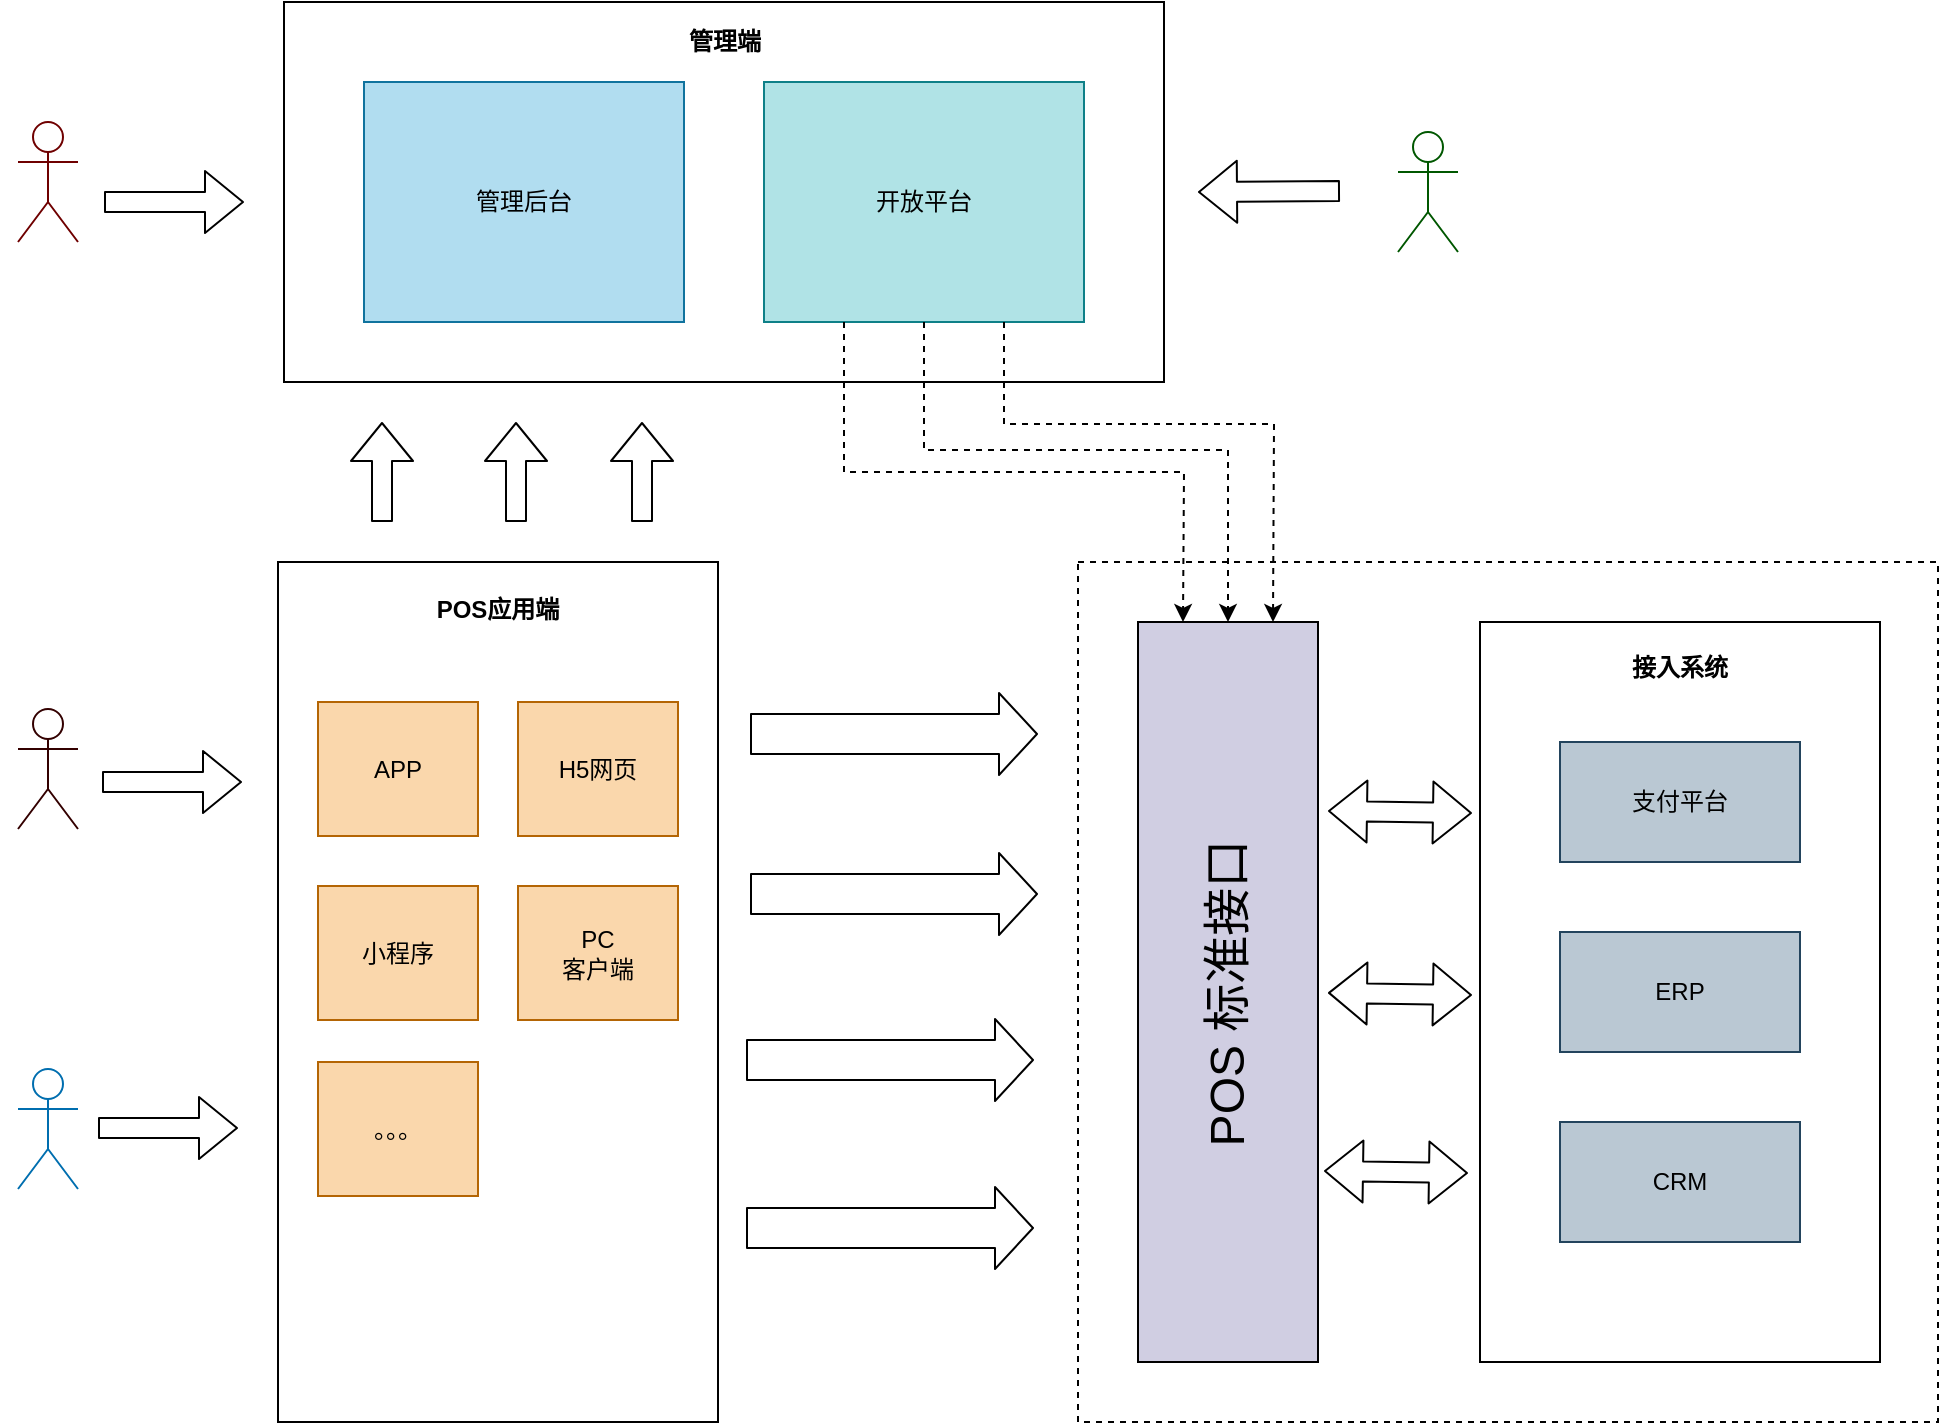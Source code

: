 <mxfile version="12.9.3" type="github">
  <diagram name="Page-1" id="c37626ed-c26b-45fb-9056-f9ebc6bb27b6">
    <mxGraphModel dx="1422" dy="793" grid="0" gridSize="10" guides="1" tooltips="1" connect="1" arrows="1" fold="1" page="0" pageScale="1" pageWidth="1100" pageHeight="850" background="#ffffff" math="0" shadow="0">
      <root>
        <mxCell id="0" />
        <mxCell id="1" parent="0" />
        <mxCell id="PIrvpCnqmbOjqZS7ES-N-35" value="" style="rounded=0;whiteSpace=wrap;html=1;fillColor=none;fontSize=24;align=center;dashed=1;" vertex="1" parent="1">
          <mxGeometry x="570" y="450" width="430" height="430" as="geometry" />
        </mxCell>
        <mxCell id="PIrvpCnqmbOjqZS7ES-N-1" value="" style="rounded=0;whiteSpace=wrap;html=1;fillColor=none;" vertex="1" parent="1">
          <mxGeometry x="170" y="450" width="220" height="430" as="geometry" />
        </mxCell>
        <mxCell id="PIrvpCnqmbOjqZS7ES-N-6" value="POS应用端" style="text;html=1;strokeColor=none;fillColor=none;align=center;verticalAlign=middle;whiteSpace=wrap;rounded=0;fontStyle=1" vertex="1" parent="1">
          <mxGeometry x="246.25" y="464" width="67.5" height="20" as="geometry" />
        </mxCell>
        <mxCell id="PIrvpCnqmbOjqZS7ES-N-23" value="" style="group;fillColor=none;" vertex="1" connectable="0" parent="1">
          <mxGeometry x="771" y="480" width="200" height="370" as="geometry" />
        </mxCell>
        <mxCell id="PIrvpCnqmbOjqZS7ES-N-18" value="" style="rounded=0;whiteSpace=wrap;html=1;fillColor=none;" vertex="1" parent="PIrvpCnqmbOjqZS7ES-N-23">
          <mxGeometry width="200" height="370" as="geometry" />
        </mxCell>
        <mxCell id="PIrvpCnqmbOjqZS7ES-N-19" value="支付平台" style="rounded=0;whiteSpace=wrap;html=1;fillColor=#bac8d3;strokeColor=#23445d;" vertex="1" parent="PIrvpCnqmbOjqZS7ES-N-23">
          <mxGeometry x="40" y="60" width="120" height="60" as="geometry" />
        </mxCell>
        <mxCell id="PIrvpCnqmbOjqZS7ES-N-20" value="ERP" style="rounded=0;whiteSpace=wrap;html=1;fillColor=#bac8d3;strokeColor=#23445d;" vertex="1" parent="PIrvpCnqmbOjqZS7ES-N-23">
          <mxGeometry x="40" y="155" width="120" height="60" as="geometry" />
        </mxCell>
        <mxCell id="PIrvpCnqmbOjqZS7ES-N-21" value="CRM" style="rounded=0;whiteSpace=wrap;html=1;fillColor=#bac8d3;strokeColor=#23445d;" vertex="1" parent="PIrvpCnqmbOjqZS7ES-N-23">
          <mxGeometry x="40" y="250" width="120" height="60" as="geometry" />
        </mxCell>
        <mxCell id="PIrvpCnqmbOjqZS7ES-N-22" value="接入系统" style="text;html=1;strokeColor=none;fillColor=none;align=center;verticalAlign=middle;whiteSpace=wrap;rounded=0;fontStyle=1" vertex="1" parent="PIrvpCnqmbOjqZS7ES-N-23">
          <mxGeometry x="70" y="13" width="60" height="20" as="geometry" />
        </mxCell>
        <mxCell id="PIrvpCnqmbOjqZS7ES-N-26" value="" style="group;rounded=0;" vertex="1" connectable="0" parent="1">
          <mxGeometry x="173" y="170" width="440" height="190" as="geometry" />
        </mxCell>
        <mxCell id="PIrvpCnqmbOjqZS7ES-N-13" value="" style="rounded=0;whiteSpace=wrap;html=1;fillColor=none;" vertex="1" parent="PIrvpCnqmbOjqZS7ES-N-26">
          <mxGeometry width="440" height="190" as="geometry" />
        </mxCell>
        <mxCell id="PIrvpCnqmbOjqZS7ES-N-14" value="管理端" style="text;html=1;strokeColor=none;fillColor=none;align=center;verticalAlign=middle;whiteSpace=wrap;rounded=0;fontStyle=1" vertex="1" parent="PIrvpCnqmbOjqZS7ES-N-26">
          <mxGeometry x="173.684" y="10" width="92.632" height="20" as="geometry" />
        </mxCell>
        <mxCell id="PIrvpCnqmbOjqZS7ES-N-15" value="管理后台" style="rounded=0;whiteSpace=wrap;html=1;fillColor=#b1ddf0;strokeColor=#10739e;" vertex="1" parent="PIrvpCnqmbOjqZS7ES-N-26">
          <mxGeometry x="40" y="40" width="160" height="120" as="geometry" />
        </mxCell>
        <mxCell id="PIrvpCnqmbOjqZS7ES-N-16" value="开放平台" style="rounded=0;whiteSpace=wrap;html=1;fillColor=#b0e3e6;strokeColor=#0e8088;" vertex="1" parent="PIrvpCnqmbOjqZS7ES-N-26">
          <mxGeometry x="240" y="40" width="160" height="120" as="geometry" />
        </mxCell>
        <mxCell id="PIrvpCnqmbOjqZS7ES-N-27" value="" style="group;fillColor=#d0cee2;strokeColor=#56517e;" vertex="1" connectable="0" parent="1">
          <mxGeometry x="600" y="480" width="90" height="370" as="geometry" />
        </mxCell>
        <mxCell id="PIrvpCnqmbOjqZS7ES-N-24" value="" style="rounded=0;whiteSpace=wrap;html=1;fillColor=none;" vertex="1" parent="PIrvpCnqmbOjqZS7ES-N-27">
          <mxGeometry width="90" height="370" as="geometry" />
        </mxCell>
        <mxCell id="PIrvpCnqmbOjqZS7ES-N-25" value="POS 标准接口" style="text;html=1;strokeColor=none;fillColor=none;align=center;verticalAlign=middle;whiteSpace=wrap;rounded=0;fontSize=24;horizontal=0;labelPosition=center;verticalLabelPosition=middle;" vertex="1" parent="PIrvpCnqmbOjqZS7ES-N-27">
          <mxGeometry x="27.5" y="77.426" width="35" height="215.148" as="geometry" />
        </mxCell>
        <mxCell id="PIrvpCnqmbOjqZS7ES-N-28" value="APP" style="rounded=0;whiteSpace=wrap;html=1;fillColor=#fad7ac;strokeColor=#b46504;" vertex="1" parent="1">
          <mxGeometry x="190" y="520" width="80" height="67" as="geometry" />
        </mxCell>
        <mxCell id="PIrvpCnqmbOjqZS7ES-N-30" value="H5网页" style="rounded=0;whiteSpace=wrap;html=1;fillColor=#fad7ac;strokeColor=#b46504;" vertex="1" parent="1">
          <mxGeometry x="290" y="520" width="80" height="67" as="geometry" />
        </mxCell>
        <mxCell id="PIrvpCnqmbOjqZS7ES-N-31" value="小程序" style="rounded=0;whiteSpace=wrap;html=1;fillColor=#fad7ac;strokeColor=#b46504;" vertex="1" parent="1">
          <mxGeometry x="190" y="612" width="80" height="67" as="geometry" />
        </mxCell>
        <mxCell id="PIrvpCnqmbOjqZS7ES-N-32" value="PC &lt;br&gt;客户端" style="rounded=0;whiteSpace=wrap;html=1;fillColor=#fad7ac;strokeColor=#b46504;" vertex="1" parent="1">
          <mxGeometry x="290" y="612" width="80" height="67" as="geometry" />
        </mxCell>
        <mxCell id="PIrvpCnqmbOjqZS7ES-N-36" value="。。。" style="rounded=0;whiteSpace=wrap;html=1;fillColor=#fad7ac;strokeColor=#b46504;" vertex="1" parent="1">
          <mxGeometry x="190" y="700" width="80" height="67" as="geometry" />
        </mxCell>
        <mxCell id="PIrvpCnqmbOjqZS7ES-N-40" value="企业用户" style="shape=umlActor;verticalLabelPosition=bottom;labelBackgroundColor=#ffffff;verticalAlign=top;html=1;outlineConnect=0;rounded=0;fillColor=none;fontSize=12;align=center;strokeColor=#005700;fontColor=#ffffff;" vertex="1" parent="1">
          <mxGeometry x="730" y="235" width="30" height="60" as="geometry" />
        </mxCell>
        <mxCell id="PIrvpCnqmbOjqZS7ES-N-50" value="" style="shape=flexArrow;endArrow=classic;html=1;strokeWidth=1;fontSize=12;width=20;" edge="1" parent="1">
          <mxGeometry width="50" height="50" relative="1" as="geometry">
            <mxPoint x="406" y="536" as="sourcePoint" />
            <mxPoint x="550" y="536" as="targetPoint" />
          </mxGeometry>
        </mxCell>
        <mxCell id="PIrvpCnqmbOjqZS7ES-N-51" value="" style="shape=flexArrow;endArrow=classic;html=1;strokeWidth=1;fontSize=12;width=20;" edge="1" parent="1">
          <mxGeometry width="50" height="50" relative="1" as="geometry">
            <mxPoint x="406" y="616" as="sourcePoint" />
            <mxPoint x="550" y="616" as="targetPoint" />
          </mxGeometry>
        </mxCell>
        <mxCell id="PIrvpCnqmbOjqZS7ES-N-52" value="" style="shape=flexArrow;endArrow=classic;html=1;strokeWidth=1;fontSize=12;width=20;" edge="1" parent="1">
          <mxGeometry width="50" height="50" relative="1" as="geometry">
            <mxPoint x="404" y="699" as="sourcePoint" />
            <mxPoint x="548" y="699" as="targetPoint" />
          </mxGeometry>
        </mxCell>
        <mxCell id="PIrvpCnqmbOjqZS7ES-N-53" value="" style="shape=flexArrow;endArrow=classic;html=1;strokeWidth=1;fontSize=12;width=20;" edge="1" parent="1">
          <mxGeometry width="50" height="50" relative="1" as="geometry">
            <mxPoint x="404" y="783" as="sourcePoint" />
            <mxPoint x="548" y="783" as="targetPoint" />
          </mxGeometry>
        </mxCell>
        <mxCell id="PIrvpCnqmbOjqZS7ES-N-55" value="" style="shape=flexArrow;endArrow=classic;startArrow=classic;html=1;strokeWidth=1;fontSize=12;entryX=0.005;entryY=0.292;entryDx=0;entryDy=0;entryPerimeter=0;" edge="1" parent="1">
          <mxGeometry width="50" height="50" relative="1" as="geometry">
            <mxPoint x="695" y="574.48" as="sourcePoint" />
            <mxPoint x="767" y="575.52" as="targetPoint" />
          </mxGeometry>
        </mxCell>
        <mxCell id="PIrvpCnqmbOjqZS7ES-N-56" value="" style="shape=flexArrow;endArrow=classic;startArrow=classic;html=1;strokeWidth=1;fontSize=12;entryX=0.005;entryY=0.292;entryDx=0;entryDy=0;entryPerimeter=0;" edge="1" parent="1">
          <mxGeometry width="50" height="50" relative="1" as="geometry">
            <mxPoint x="695" y="665.44" as="sourcePoint" />
            <mxPoint x="767" y="666.48" as="targetPoint" />
          </mxGeometry>
        </mxCell>
        <mxCell id="PIrvpCnqmbOjqZS7ES-N-57" value="" style="shape=flexArrow;endArrow=classic;startArrow=classic;html=1;strokeWidth=1;fontSize=12;entryX=0.005;entryY=0.292;entryDx=0;entryDy=0;entryPerimeter=0;" edge="1" parent="1">
          <mxGeometry width="50" height="50" relative="1" as="geometry">
            <mxPoint x="693" y="754.48" as="sourcePoint" />
            <mxPoint x="765" y="755.52" as="targetPoint" />
          </mxGeometry>
        </mxCell>
        <mxCell id="PIrvpCnqmbOjqZS7ES-N-59" value="" style="shape=flexArrow;endArrow=classic;html=1;strokeWidth=1;fontSize=12;" edge="1" parent="1">
          <mxGeometry width="50" height="50" relative="1" as="geometry">
            <mxPoint x="289" y="430" as="sourcePoint" />
            <mxPoint x="289" y="380" as="targetPoint" />
          </mxGeometry>
        </mxCell>
        <mxCell id="PIrvpCnqmbOjqZS7ES-N-60" value="" style="shape=flexArrow;endArrow=classic;html=1;strokeWidth=1;fontSize=12;" edge="1" parent="1">
          <mxGeometry width="50" height="50" relative="1" as="geometry">
            <mxPoint x="352" y="430" as="sourcePoint" />
            <mxPoint x="352" y="380" as="targetPoint" />
          </mxGeometry>
        </mxCell>
        <mxCell id="PIrvpCnqmbOjqZS7ES-N-61" value="" style="shape=flexArrow;endArrow=classic;html=1;strokeWidth=1;fontSize=12;" edge="1" parent="1">
          <mxGeometry width="50" height="50" relative="1" as="geometry">
            <mxPoint x="222" y="430" as="sourcePoint" />
            <mxPoint x="222" y="380" as="targetPoint" />
          </mxGeometry>
        </mxCell>
        <mxCell id="PIrvpCnqmbOjqZS7ES-N-62" value="收银员" style="shape=umlActor;verticalLabelPosition=bottom;labelBackgroundColor=#ffffff;verticalAlign=top;html=1;outlineConnect=0;rounded=0;fillColor=none;fontSize=12;align=center;strokeColor=#330000;fontColor=#ffffff;" vertex="1" parent="1">
          <mxGeometry x="40" y="523.5" width="30" height="60" as="geometry" />
        </mxCell>
        <mxCell id="PIrvpCnqmbOjqZS7ES-N-63" value="会员顾客" style="shape=umlActor;verticalLabelPosition=bottom;labelBackgroundColor=#ffffff;verticalAlign=top;html=1;outlineConnect=0;rounded=0;fillColor=none;fontSize=12;align=center;strokeColor=#006EAF;fontColor=#ffffff;" vertex="1" parent="1">
          <mxGeometry x="40" y="703.5" width="30" height="60" as="geometry" />
        </mxCell>
        <mxCell id="PIrvpCnqmbOjqZS7ES-N-67" value="平台管理" style="shape=umlActor;verticalLabelPosition=bottom;labelBackgroundColor=#ffffff;verticalAlign=top;html=1;outlineConnect=0;rounded=0;fillColor=none;fontSize=12;align=center;strokeColor=#6F0000;fontColor=#ffffff;" vertex="1" parent="1">
          <mxGeometry x="40" y="230" width="30" height="60" as="geometry" />
        </mxCell>
        <mxCell id="PIrvpCnqmbOjqZS7ES-N-70" value="" style="shape=flexArrow;endArrow=classic;html=1;strokeWidth=1;fontSize=12;" edge="1" parent="1">
          <mxGeometry width="50" height="50" relative="1" as="geometry">
            <mxPoint x="82" y="560" as="sourcePoint" />
            <mxPoint x="152" y="560" as="targetPoint" />
          </mxGeometry>
        </mxCell>
        <mxCell id="PIrvpCnqmbOjqZS7ES-N-71" value="" style="shape=flexArrow;endArrow=classic;html=1;strokeWidth=1;fontSize=12;" edge="1" parent="1">
          <mxGeometry width="50" height="50" relative="1" as="geometry">
            <mxPoint x="80" y="733" as="sourcePoint" />
            <mxPoint x="150" y="733" as="targetPoint" />
          </mxGeometry>
        </mxCell>
        <mxCell id="PIrvpCnqmbOjqZS7ES-N-72" value="" style="shape=flexArrow;endArrow=classic;html=1;strokeWidth=1;fontSize=12;" edge="1" parent="1">
          <mxGeometry width="50" height="50" relative="1" as="geometry">
            <mxPoint x="83" y="270" as="sourcePoint" />
            <mxPoint x="153" y="270" as="targetPoint" />
          </mxGeometry>
        </mxCell>
        <mxCell id="PIrvpCnqmbOjqZS7ES-N-73" value="" style="shape=flexArrow;endArrow=classic;html=1;strokeWidth=1;fontSize=12;" edge="1" parent="1">
          <mxGeometry width="50" height="50" relative="1" as="geometry">
            <mxPoint x="701" y="264.5" as="sourcePoint" />
            <mxPoint x="630" y="265" as="targetPoint" />
          </mxGeometry>
        </mxCell>
        <mxCell id="PIrvpCnqmbOjqZS7ES-N-74" value="" style="endArrow=classic;html=1;strokeWidth=1;fontSize=12;exitX=0.25;exitY=1;exitDx=0;exitDy=0;entryX=0.25;entryY=0;entryDx=0;entryDy=0;rounded=0;dashed=1;" edge="1" parent="1" source="PIrvpCnqmbOjqZS7ES-N-16" target="PIrvpCnqmbOjqZS7ES-N-24">
          <mxGeometry width="50" height="50" relative="1" as="geometry">
            <mxPoint x="534" y="563" as="sourcePoint" />
            <mxPoint x="584" y="513" as="targetPoint" />
            <Array as="points">
              <mxPoint x="453" y="405" />
              <mxPoint x="623" y="405" />
            </Array>
          </mxGeometry>
        </mxCell>
        <mxCell id="PIrvpCnqmbOjqZS7ES-N-75" value="" style="endArrow=classic;html=1;strokeWidth=1;fontSize=12;entryX=0.5;entryY=0;entryDx=0;entryDy=0;rounded=0;exitX=0.5;exitY=1;exitDx=0;exitDy=0;dashed=1;" edge="1" parent="1" source="PIrvpCnqmbOjqZS7ES-N-16" target="PIrvpCnqmbOjqZS7ES-N-24">
          <mxGeometry width="50" height="50" relative="1" as="geometry">
            <mxPoint x="463" y="340" as="sourcePoint" />
            <mxPoint x="632.5" y="490" as="targetPoint" />
            <Array as="points">
              <mxPoint x="493" y="394" />
              <mxPoint x="645" y="394" />
            </Array>
          </mxGeometry>
        </mxCell>
        <mxCell id="PIrvpCnqmbOjqZS7ES-N-76" value="" style="endArrow=classic;html=1;strokeWidth=1;fontSize=12;entryX=0.75;entryY=0;entryDx=0;entryDy=0;rounded=0;exitX=0.75;exitY=1;exitDx=0;exitDy=0;dashed=1;" edge="1" parent="1" source="PIrvpCnqmbOjqZS7ES-N-16" target="PIrvpCnqmbOjqZS7ES-N-24">
          <mxGeometry width="50" height="50" relative="1" as="geometry">
            <mxPoint x="503" y="340" as="sourcePoint" />
            <mxPoint x="655" y="490" as="targetPoint" />
            <Array as="points">
              <mxPoint x="533" y="381" />
              <mxPoint x="668" y="381" />
            </Array>
          </mxGeometry>
        </mxCell>
      </root>
    </mxGraphModel>
  </diagram>
</mxfile>
